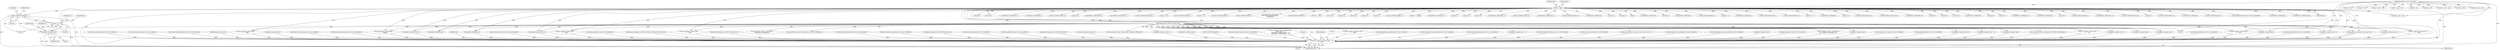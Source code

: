 digraph "0_tcpdump_af2cf04a9394c1a56227c2289ae8da262828294a@array" {
"1000588" [label="(Call,ND_TCHECK2(tptr[0], 4))"];
"1000143" [label="(Call,tptr = pptr)"];
"1000128" [label="(MethodParameterIn,const u_char *pptr)"];
"1000611" [label="(Call,tptr +=4)"];
"1000588" [label="(Call,ND_TCHECK2(tptr[0], 4))"];
"1000599" [label="(Call,ipaddr_string(ndo, tptr))"];
"1000126" [label="(MethodParameterIn,netdissect_options *ndo)"];
"1002940" [label="(Call,print_unknown_data(ndo, pptr, \"\n\t    \", len))"];
"1002110" [label="(Call,tptr-3)"];
"1002266" [label="(Call,tptr+6)"];
"1002498" [label="(Call,ipaddr_string(ndo, tptr))"];
"1002261" [label="(Call,EXTRACT_32BITS(tptr+2))"];
"1001837" [label="(Call,decode_prefix6(ndo, tptr, len, buf, sizeof(buf)))"];
"1000585" [label="(Identifier,tlen)"];
"1000568" [label="(Call,ipaddr_string(ndo, tptr))"];
"1000494" [label="(Call,EXTRACT_32BITS(tptr))"];
"1002397" [label="(Call,print_unknown_data(ndo, tptr, \"\n\t      \", 8))"];
"1000332" [label="(Call,ipaddr_string(ndo, tptr))"];
"1000322" [label="(Call,ND_TCHECK2(tptr[0], 4))"];
"1002219" [label="(Call,tptr+4)"];
"1002376" [label="(Call,EXTRACT_16BITS(tptr+4))"];
"1002218" [label="(Call,EXTRACT_32BITS(tptr+4))"];
"1001981" [label="(Call,decode_clnp_prefix(ndo, tptr, buf, sizeof(buf)))"];
"1000147" [label="(Identifier,tlen)"];
"1001092" [label="(Call,ND_TCHECK2(tptr[0], tlen))"];
"1002535" [label="(Call,ipaddr_string(ndo, tptr))"];
"1000207" [label="(Call,tptr < pptr + len)"];
"1002406" [label="(Call,tptr +=8)"];
"1000348" [label="(Call,ND_TCHECK2(tptr[0], 4))"];
"1002238" [label="(Call,ipaddr_string(ndo, tptr+2))"];
"1002222" [label="(Call,ipaddr_string(ndo, tptr+4))"];
"1000543" [label="(Call,tptr +=4)"];
"1001634" [label="(Call,print_unknown_data(ndo, tptr, \"\n\t    \", tlen))"];
"1002487" [label="(Call,ND_TCHECK2(tptr[0], 8))"];
"1002140" [label="(Call,pptr + len)"];
"1000487" [label="(Call,ND_TCHECK2(tptr[0], 4))"];
"1000171" [label="(Call,tok2str(bgp_origin_values,\n\t\t\t\t\t\t\"Unknown Origin Typecode\",\n\t\t\t\t\t\ttptr[0]))"];
"1002571" [label="(Call,print_unknown_data(ndo, tptr, \"\n\t      \", tlen))"];
"1001313" [label="(Call,decode_rt_routing_info(ndo, tptr, buf, sizeof(buf)))"];
"1002654" [label="(Call,print_unknown_data(ndo, tptr,\"\n\t      \", length))"];
"1002045" [label="(Call,decode_mdt_vpn_nlri(ndo, tptr, buf, sizeof(buf)))"];
"1001877" [label="(Call,decode_labeled_prefix6(ndo, tptr, len, buf, sizeof(buf)))"];
"1000129" [label="(MethodParameterIn,u_int len)"];
"1002501" [label="(Call,ipaddr_string(ndo, tptr+4))"];
"1002466" [label="(Call,ND_TCHECK2(tptr[0], 8))"];
"1000612" [label="(Identifier,tptr)"];
"1001116" [label="(Call,tptr += tlen)"];
"1002373" [label="(Call,tptr+3)"];
"1002451" [label="(Call,tptr+2)"];
"1000768" [label="(Call,ipaddr_string(ndo, tptr))"];
"1002077" [label="(Call,decode_multicast_vpn(ndo, tptr, buf, sizeof(buf)))"];
"1002368" [label="(Call,tptr+2)"];
"1001241" [label="(Call,decode_labeled_prefix4(ndo, tptr, len, buf, sizeof(buf)))"];
"1000259" [label="(Call,as_printf(ndo, astostr, sizeof(astostr),\n\t\t\t\tas_size == 2 ?\n\t\t\t\tEXTRACT_16BITS(&tptr[2 + i]) :\n\t\t\t\tEXTRACT_32BITS(&tptr[2 + i])))"];
"1002303" [label="(Call,ipaddr_string(ndo, tptr+2))"];
"1000422" [label="(Call,as_printf(ndo, astostr, sizeof(astostr),\n\t\t\tEXTRACT_32BITS(tptr)))"];
"1002941" [label="(Identifier,ndo)"];
"1000604" [label="(Identifier,tlen)"];
"1002921" [label="(Call,print_unknown_data(ndo, pptr, \"\n\t    \", len))"];
"1000613" [label="(Literal,4)"];
"1002276" [label="(Call,tptr+2)"];
"1002319" [label="(Call,tptr+2)"];
"1000616" [label="(Call,ND_TCHECK2(tptr[0], 3))"];
"1002659" [label="(Call,tptr += length)"];
"1002275" [label="(Call,EXTRACT_32BITS(tptr+2))"];
"1001949" [label="(Call,decode_labeled_vpn_l2(ndo, tptr, buf, sizeof(buf)))"];
"1002518" [label="(Call,ipaddr_string(ndo, tptr))"];
"1002601" [label="(Call,tptr+1)"];
"1000589" [label="(Call,tptr[0])"];
"1002388" [label="(Call,tptr+2)"];
"1002350" [label="(Call,tptr+6)"];
"1002600" [label="(Call,EXTRACT_16BITS(tptr+1))"];
"1002508" [label="(Call,ND_TCHECK2(tptr[0], 4))"];
"1002940" [label="(Call,print_unknown_data(ndo, pptr, \"\n\t    \", len))"];
"1002950" [label="(MethodReturn,RET)"];
"1002450" [label="(Call,EXTRACT_24BITS(tptr+2))"];
"1000144" [label="(Identifier,tptr)"];
"1001725" [label="(Call,decode_prefix4(ndo, tptr, len, buf, sizeof(buf)))"];
"1001019" [label="(Call,isonsap_string(ndo, tptr+BGP_VPN_RD_LEN,tlen-BGP_VPN_RD_LEN))"];
"1000446" [label="(Call,ND_TCHECK2(tptr[0], 8))"];
"1000128" [label="(MethodParameterIn,const u_char *pptr)"];
"1000407" [label="(Call,EXTRACT_16BITS(tptr))"];
"1002224" [label="(Call,tptr+4)"];
"1002305" [label="(Call,tptr+2)"];
"1001077" [label="(Call,ip6addr_string(ndo, tptr+BGP_VPN_RD_LEN+3))"];
"1000131" [label="(Block,)"];
"1002128" [label="(Call,print_unknown_data(ndo, tptr-3, \"\n\t    \", tlen))"];
"1000429" [label="(Call,ipaddr_string(ndo, tptr + 4))"];
"1000462" [label="(Call,EXTRACT_32BITS(tptr))"];
"1001281" [label="(Call,decode_labeled_vpn_prefix4(ndo, tptr, buf, sizeof(buf)))"];
"1002377" [label="(Call,tptr+4)"];
"1000358" [label="(Call,EXTRACT_32BITS(tptr))"];
"1001917" [label="(Call,decode_labeled_vpn_prefix6(ndo, tptr, buf, sizeof(buf)))"];
"1000143" [label="(Call,tptr = pptr)"];
"1001048" [label="(Call,ipaddr_string(ndo, tptr+BGP_VPN_RD_LEN+4))"];
"1001553" [label="(Call,decode_clnp_prefix(ndo, tptr, buf, sizeof(buf)))"];
"1002544" [label="(Call,ND_TCHECK2(tptr[0], 8))"];
"1000600" [label="(Identifier,ndo)"];
"1002477" [label="(Call,ipaddr_string(ndo, tptr))"];
"1002455" [label="(Call,tptr +=5)"];
"1001201" [label="(Call,decode_prefix4(ndo, tptr, len, buf, sizeof(buf)))"];
"1000611" [label="(Call,tptr +=4)"];
"1000910" [label="(Call,ip6addr_string(ndo, tptr+BGP_VPN_RD_LEN))"];
"1001666" [label="(Call,EXTRACT_16BITS(tptr))"];
"1002524" [label="(Call,ND_TCHECK2(tptr[0], 8))"];
"1000978" [label="(Call,isonsap_string(ndo, tptr, tlen))"];
"1000558" [label="(Call,ND_TCHECK2(tptr[0], 4))"];
"1002604" [label="(Call,tptr += 3)"];
"1000601" [label="(Identifier,tptr)"];
"1001188" [label="(Call,pptr + len)"];
"1001710" [label="(Call,tptr < pptr + len)"];
"1002317" [label="(Call,ipaddr_string(ndo, tptr+2))"];
"1000587" [label="(Block,)"];
"1000683" [label="(Call,print_unknown_data(ndo, tptr, \"\n\t    \", tlen))"];
"1002879" [label="(Call,EXTRACT_32BITS(tptr))"];
"1002138" [label="(Call,tptr = pptr + len)"];
"1000126" [label="(MethodParameterIn,netdissect_options *ndo)"];
"1000457" [label="(Call,as_printf(ndo, astostr, sizeof(astostr), EXTRACT_32BITS(tptr)))"];
"1000588" [label="(Call,ND_TCHECK2(tptr[0], 4))"];
"1002240" [label="(Call,tptr+2)"];
"1000862" [label="(Call,ip6addr_string(ndo, tptr))"];
"1002414" [label="(Call,ND_TCHECK2(tptr[0], 5))"];
"1002936" [label="(Call,ND_TCHECK2(*pptr,len))"];
"1000664" [label="(Call,ND_TCHECK2(tptr[0], tlen))"];
"1000595" [label="(Identifier,ndo)"];
"1002243" [label="(Call,EXTRACT_16BITS(tptr+6))"];
"1002214" [label="(Call,tptr+2)"];
"1002244" [label="(Call,tptr+6)"];
"1001521" [label="(Call,decode_labeled_vpn_l2(ndo, tptr, buf, sizeof(buf)))"];
"1002344" [label="(Call,tptr+6)"];
"1001111" [label="(Call,print_unknown_data(ndo, tptr, \"\n\t    \", tlen))"];
"1002828" [label="(Call,bgp_attr_print(ndo, atype, tptr, alen, attr_set_level + 1))"];
"1000623" [label="(Call,EXTRACT_16BITS(tptr))"];
"1002946" [label="(Literal,1)"];
"1000201" [label="(Call,bgp_attr_get_as_size(ndo, atype, pptr, len))"];
"1001712" [label="(Call,pptr + len)"];
"1002327" [label="(Call,tptr+6)"];
"1002942" [label="(Identifier,pptr)"];
"1002943" [label="(Literal,\"\n\t    \")"];
"1002256" [label="(Call,as_printf(ndo, astostr, sizeof(astostr),\n\t\t\t    EXTRACT_32BITS(tptr+2)))"];
"1001644" [label="(Call,pptr + len)"];
"1002262" [label="(Call,tptr+2)"];
"1001642" [label="(Call,tptr = pptr + len)"];
"1002480" [label="(Call,ipaddr_string(ndo, tptr+4))"];
"1001489" [label="(Call,decode_labeled_vpn_prefix6(ndo, tptr, buf, sizeof(buf)))"];
"1000592" [label="(Literal,4)"];
"1002013" [label="(Call,decode_labeled_vpn_clnp_prefix(ndo, tptr, buf, sizeof(buf)))"];
"1002387" [label="(Call,EXTRACT_16BITS(tptr+2))"];
"1002687" [label="(Call,EXTRACT_32BITS(tptr))"];
"1000598" [label="(Block,)"];
"1001449" [label="(Call,decode_labeled_prefix6(ndo, tptr, len, buf, sizeof(buf)))"];
"1002334" [label="(Call,tptr+7)"];
"1002170" [label="(Call,ND_TCHECK2(tptr[0], 2))"];
"1002213" [label="(Call,EXTRACT_16BITS(tptr+2))"];
"1002944" [label="(Identifier,len)"];
"1000464" [label="(Call,ipaddr_string(ndo, tptr + 4))"];
"1000386" [label="(Call,ND_TCHECK2(tptr[0], len))"];
"1001765" [label="(Call,decode_labeled_prefix4(ndo, tptr, len, buf, sizeof(buf)))"];
"1001377" [label="(Call,decode_mdt_vpn_nlri(ndo, tptr, buf, sizeof(buf)))"];
"1002422" [label="(Call,tptr+1)"];
"1001805" [label="(Call,decode_labeled_vpn_prefix4(ndo, tptr, buf, sizeof(buf)))"];
"1001585" [label="(Call,decode_labeled_vpn_clnp_prefix(ndo, tptr, buf, sizeof(buf)))"];
"1002667" [label="(Call,ND_TCHECK2(tptr[0], 4))"];
"1000427" [label="(Call,EXTRACT_32BITS(tptr))"];
"1000209" [label="(Call,pptr + len)"];
"1002935" [label="(Block,)"];
"1000956" [label="(Call,ipaddr_string(ndo, tptr))"];
"1001186" [label="(Call,tptr < pptr + len)"];
"1000816" [label="(Call,ipaddr_string(ndo, tptr+BGP_VPN_RD_LEN))"];
"1002589" [label="(Call,ND_TCHECK2(tptr[0], 3))"];
"1002682" [label="(Call,as_printf(ndo, astostr, sizeof(astostr), EXTRACT_32BITS(tptr)))"];
"1001345" [label="(Call,decode_multicast_vpn(ndo, tptr, buf, sizeof(buf)))"];
"1002555" [label="(Call,ipaddr_string(ndo, tptr))"];
"1000599" [label="(Call,ipaddr_string(ndo, tptr))"];
"1000402" [label="(Call,as_printf(ndo, astostr, sizeof(astostr), EXTRACT_16BITS(tptr)))"];
"1001409" [label="(Call,decode_prefix6(ndo, tptr, len, buf, sizeof(buf)))"];
"1001659" [label="(Call,ND_TCHECK2(tptr[0], BGP_MP_NLRI_MINSIZE))"];
"1002177" [label="(Call,EXTRACT_16BITS(tptr))"];
"1002265" [label="(Call,EXTRACT_16BITS(tptr+6))"];
"1000409" [label="(Call,ipaddr_string(ndo, tptr + 2))"];
"1000145" [label="(Identifier,pptr)"];
"1000588" -> "1000587"  [label="AST: "];
"1000588" -> "1000592"  [label="CFG: "];
"1000589" -> "1000588"  [label="AST: "];
"1000592" -> "1000588"  [label="AST: "];
"1000595" -> "1000588"  [label="CFG: "];
"1000588" -> "1002950"  [label="DDG: "];
"1000588" -> "1002950"  [label="DDG: "];
"1000143" -> "1000588"  [label="DDG: "];
"1000611" -> "1000588"  [label="DDG: "];
"1000588" -> "1000599"  [label="DDG: "];
"1000588" -> "1000611"  [label="DDG: "];
"1000143" -> "1000131"  [label="AST: "];
"1000143" -> "1000145"  [label="CFG: "];
"1000144" -> "1000143"  [label="AST: "];
"1000145" -> "1000143"  [label="AST: "];
"1000147" -> "1000143"  [label="CFG: "];
"1000143" -> "1002950"  [label="DDG: "];
"1000143" -> "1002950"  [label="DDG: "];
"1000128" -> "1000143"  [label="DDG: "];
"1000143" -> "1000171"  [label="DDG: "];
"1000143" -> "1000207"  [label="DDG: "];
"1000143" -> "1000322"  [label="DDG: "];
"1000143" -> "1000332"  [label="DDG: "];
"1000143" -> "1000348"  [label="DDG: "];
"1000143" -> "1000358"  [label="DDG: "];
"1000143" -> "1000386"  [label="DDG: "];
"1000143" -> "1000407"  [label="DDG: "];
"1000143" -> "1000427"  [label="DDG: "];
"1000143" -> "1000446"  [label="DDG: "];
"1000143" -> "1000462"  [label="DDG: "];
"1000143" -> "1000487"  [label="DDG: "];
"1000143" -> "1000494"  [label="DDG: "];
"1000143" -> "1000543"  [label="DDG: "];
"1000143" -> "1000558"  [label="DDG: "];
"1000143" -> "1000568"  [label="DDG: "];
"1000143" -> "1000599"  [label="DDG: "];
"1000143" -> "1000616"  [label="DDG: "];
"1000143" -> "1000623"  [label="DDG: "];
"1000143" -> "1000664"  [label="DDG: "];
"1000143" -> "1000683"  [label="DDG: "];
"1000143" -> "1001092"  [label="DDG: "];
"1000143" -> "1001111"  [label="DDG: "];
"1000143" -> "1001116"  [label="DDG: "];
"1000143" -> "1001634"  [label="DDG: "];
"1000143" -> "1001659"  [label="DDG: "];
"1000143" -> "1001666"  [label="DDG: "];
"1000143" -> "1002110"  [label="DDG: "];
"1000143" -> "1002170"  [label="DDG: "];
"1000143" -> "1002177"  [label="DDG: "];
"1000143" -> "1002213"  [label="DDG: "];
"1000143" -> "1002214"  [label="DDG: "];
"1000143" -> "1002218"  [label="DDG: "];
"1000143" -> "1002219"  [label="DDG: "];
"1000143" -> "1002222"  [label="DDG: "];
"1000143" -> "1002224"  [label="DDG: "];
"1000143" -> "1002238"  [label="DDG: "];
"1000143" -> "1002240"  [label="DDG: "];
"1000143" -> "1002243"  [label="DDG: "];
"1000143" -> "1002244"  [label="DDG: "];
"1000143" -> "1002261"  [label="DDG: "];
"1000143" -> "1002262"  [label="DDG: "];
"1000143" -> "1002265"  [label="DDG: "];
"1000143" -> "1002266"  [label="DDG: "];
"1000143" -> "1002275"  [label="DDG: "];
"1000143" -> "1002276"  [label="DDG: "];
"1000143" -> "1002303"  [label="DDG: "];
"1000143" -> "1002305"  [label="DDG: "];
"1000143" -> "1002317"  [label="DDG: "];
"1000143" -> "1002319"  [label="DDG: "];
"1000143" -> "1002327"  [label="DDG: "];
"1000143" -> "1002334"  [label="DDG: "];
"1000143" -> "1002344"  [label="DDG: "];
"1000143" -> "1002350"  [label="DDG: "];
"1000143" -> "1002368"  [label="DDG: "];
"1000143" -> "1002373"  [label="DDG: "];
"1000143" -> "1002376"  [label="DDG: "];
"1000143" -> "1002377"  [label="DDG: "];
"1000143" -> "1002387"  [label="DDG: "];
"1000143" -> "1002388"  [label="DDG: "];
"1000143" -> "1002397"  [label="DDG: "];
"1000143" -> "1002406"  [label="DDG: "];
"1000143" -> "1002414"  [label="DDG: "];
"1000143" -> "1002422"  [label="DDG: "];
"1000143" -> "1002450"  [label="DDG: "];
"1000143" -> "1002451"  [label="DDG: "];
"1000143" -> "1002455"  [label="DDG: "];
"1000143" -> "1002466"  [label="DDG: "];
"1000143" -> "1002477"  [label="DDG: "];
"1000143" -> "1002487"  [label="DDG: "];
"1000143" -> "1002498"  [label="DDG: "];
"1000143" -> "1002508"  [label="DDG: "];
"1000143" -> "1002518"  [label="DDG: "];
"1000143" -> "1002524"  [label="DDG: "];
"1000143" -> "1002535"  [label="DDG: "];
"1000143" -> "1002544"  [label="DDG: "];
"1000143" -> "1002555"  [label="DDG: "];
"1000143" -> "1002571"  [label="DDG: "];
"1000143" -> "1002589"  [label="DDG: "];
"1000143" -> "1002600"  [label="DDG: "];
"1000143" -> "1002601"  [label="DDG: "];
"1000143" -> "1002604"  [label="DDG: "];
"1000143" -> "1002654"  [label="DDG: "];
"1000143" -> "1002659"  [label="DDG: "];
"1000143" -> "1002667"  [label="DDG: "];
"1000143" -> "1002687"  [label="DDG: "];
"1000143" -> "1002879"  [label="DDG: "];
"1000128" -> "1000125"  [label="AST: "];
"1000128" -> "1002950"  [label="DDG: "];
"1000128" -> "1000201"  [label="DDG: "];
"1000128" -> "1000207"  [label="DDG: "];
"1000128" -> "1000209"  [label="DDG: "];
"1000128" -> "1001186"  [label="DDG: "];
"1000128" -> "1001188"  [label="DDG: "];
"1000128" -> "1001642"  [label="DDG: "];
"1000128" -> "1001644"  [label="DDG: "];
"1000128" -> "1001710"  [label="DDG: "];
"1000128" -> "1001712"  [label="DDG: "];
"1000128" -> "1002138"  [label="DDG: "];
"1000128" -> "1002140"  [label="DDG: "];
"1000128" -> "1002921"  [label="DDG: "];
"1000128" -> "1002940"  [label="DDG: "];
"1000611" -> "1000587"  [label="AST: "];
"1000611" -> "1000613"  [label="CFG: "];
"1000612" -> "1000611"  [label="AST: "];
"1000613" -> "1000611"  [label="AST: "];
"1000585" -> "1000611"  [label="CFG: "];
"1000611" -> "1002950"  [label="DDG: "];
"1000611" -> "1000599"  [label="DDG: "];
"1000599" -> "1000611"  [label="DDG: "];
"1000599" -> "1000598"  [label="AST: "];
"1000599" -> "1000601"  [label="CFG: "];
"1000600" -> "1000599"  [label="AST: "];
"1000601" -> "1000599"  [label="AST: "];
"1000604" -> "1000599"  [label="CFG: "];
"1000599" -> "1002950"  [label="DDG: "];
"1000599" -> "1002950"  [label="DDG: "];
"1000126" -> "1000599"  [label="DDG: "];
"1000599" -> "1002940"  [label="DDG: "];
"1000126" -> "1000125"  [label="AST: "];
"1000126" -> "1002950"  [label="DDG: "];
"1000126" -> "1000201"  [label="DDG: "];
"1000126" -> "1000259"  [label="DDG: "];
"1000126" -> "1000332"  [label="DDG: "];
"1000126" -> "1000402"  [label="DDG: "];
"1000126" -> "1000409"  [label="DDG: "];
"1000126" -> "1000422"  [label="DDG: "];
"1000126" -> "1000429"  [label="DDG: "];
"1000126" -> "1000457"  [label="DDG: "];
"1000126" -> "1000464"  [label="DDG: "];
"1000126" -> "1000568"  [label="DDG: "];
"1000126" -> "1000683"  [label="DDG: "];
"1000126" -> "1001111"  [label="DDG: "];
"1000126" -> "1001634"  [label="DDG: "];
"1000126" -> "1002128"  [label="DDG: "];
"1000126" -> "1002222"  [label="DDG: "];
"1000126" -> "1002238"  [label="DDG: "];
"1000126" -> "1002256"  [label="DDG: "];
"1000126" -> "1002303"  [label="DDG: "];
"1000126" -> "1002317"  [label="DDG: "];
"1000126" -> "1002397"  [label="DDG: "];
"1000126" -> "1002477"  [label="DDG: "];
"1000126" -> "1002480"  [label="DDG: "];
"1000126" -> "1002498"  [label="DDG: "];
"1000126" -> "1002501"  [label="DDG: "];
"1000126" -> "1002518"  [label="DDG: "];
"1000126" -> "1002535"  [label="DDG: "];
"1000126" -> "1002555"  [label="DDG: "];
"1000126" -> "1002571"  [label="DDG: "];
"1000126" -> "1002654"  [label="DDG: "];
"1000126" -> "1002682"  [label="DDG: "];
"1000126" -> "1002828"  [label="DDG: "];
"1000126" -> "1002921"  [label="DDG: "];
"1000126" -> "1002940"  [label="DDG: "];
"1002940" -> "1002935"  [label="AST: "];
"1002940" -> "1002944"  [label="CFG: "];
"1002941" -> "1002940"  [label="AST: "];
"1002942" -> "1002940"  [label="AST: "];
"1002943" -> "1002940"  [label="AST: "];
"1002944" -> "1002940"  [label="AST: "];
"1002946" -> "1002940"  [label="CFG: "];
"1002940" -> "1002950"  [label="DDG: "];
"1002940" -> "1002950"  [label="DDG: "];
"1002940" -> "1002950"  [label="DDG: "];
"1002940" -> "1002950"  [label="DDG: "];
"1002828" -> "1002940"  [label="DDG: "];
"1001837" -> "1002940"  [label="DDG: "];
"1001019" -> "1002940"  [label="DDG: "];
"1002397" -> "1002940"  [label="DDG: "];
"1002501" -> "1002940"  [label="DDG: "];
"1001877" -> "1002940"  [label="DDG: "];
"1002518" -> "1002940"  [label="DDG: "];
"1000259" -> "1002940"  [label="DDG: "];
"1001048" -> "1002940"  [label="DDG: "];
"1001725" -> "1002940"  [label="DDG: "];
"1000683" -> "1002940"  [label="DDG: "];
"1000332" -> "1002940"  [label="DDG: "];
"1002222" -> "1002940"  [label="DDG: "];
"1001765" -> "1002940"  [label="DDG: "];
"1001949" -> "1002940"  [label="DDG: "];
"1001981" -> "1002940"  [label="DDG: "];
"1000568" -> "1002940"  [label="DDG: "];
"1002045" -> "1002940"  [label="DDG: "];
"1000464" -> "1002940"  [label="DDG: "];
"1000910" -> "1002940"  [label="DDG: "];
"1001917" -> "1002940"  [label="DDG: "];
"1002256" -> "1002940"  [label="DDG: "];
"1001409" -> "1002940"  [label="DDG: "];
"1002317" -> "1002940"  [label="DDG: "];
"1001521" -> "1002940"  [label="DDG: "];
"1002682" -> "1002940"  [label="DDG: "];
"1000816" -> "1002940"  [label="DDG: "];
"1000978" -> "1002940"  [label="DDG: "];
"1000768" -> "1002940"  [label="DDG: "];
"1001077" -> "1002940"  [label="DDG: "];
"1001201" -> "1002940"  [label="DDG: "];
"1002077" -> "1002940"  [label="DDG: "];
"1000956" -> "1002940"  [label="DDG: "];
"1002555" -> "1002940"  [label="DDG: "];
"1001553" -> "1002940"  [label="DDG: "];
"1002571" -> "1002940"  [label="DDG: "];
"1002238" -> "1002940"  [label="DDG: "];
"1002128" -> "1002940"  [label="DDG: "];
"1001345" -> "1002940"  [label="DDG: "];
"1001634" -> "1002940"  [label="DDG: "];
"1000409" -> "1002940"  [label="DDG: "];
"1002654" -> "1002940"  [label="DDG: "];
"1002013" -> "1002940"  [label="DDG: "];
"1001241" -> "1002940"  [label="DDG: "];
"1001281" -> "1002940"  [label="DDG: "];
"1000862" -> "1002940"  [label="DDG: "];
"1002535" -> "1002940"  [label="DDG: "];
"1001805" -> "1002940"  [label="DDG: "];
"1001449" -> "1002940"  [label="DDG: "];
"1002480" -> "1002940"  [label="DDG: "];
"1002921" -> "1002940"  [label="DDG: "];
"1002921" -> "1002940"  [label="DDG: "];
"1001585" -> "1002940"  [label="DDG: "];
"1001313" -> "1002940"  [label="DDG: "];
"1000429" -> "1002940"  [label="DDG: "];
"1001489" -> "1002940"  [label="DDG: "];
"1001377" -> "1002940"  [label="DDG: "];
"1001111" -> "1002940"  [label="DDG: "];
"1000201" -> "1002940"  [label="DDG: "];
"1000201" -> "1002940"  [label="DDG: "];
"1002303" -> "1002940"  [label="DDG: "];
"1002936" -> "1002940"  [label="DDG: "];
"1000129" -> "1002940"  [label="DDG: "];
}
